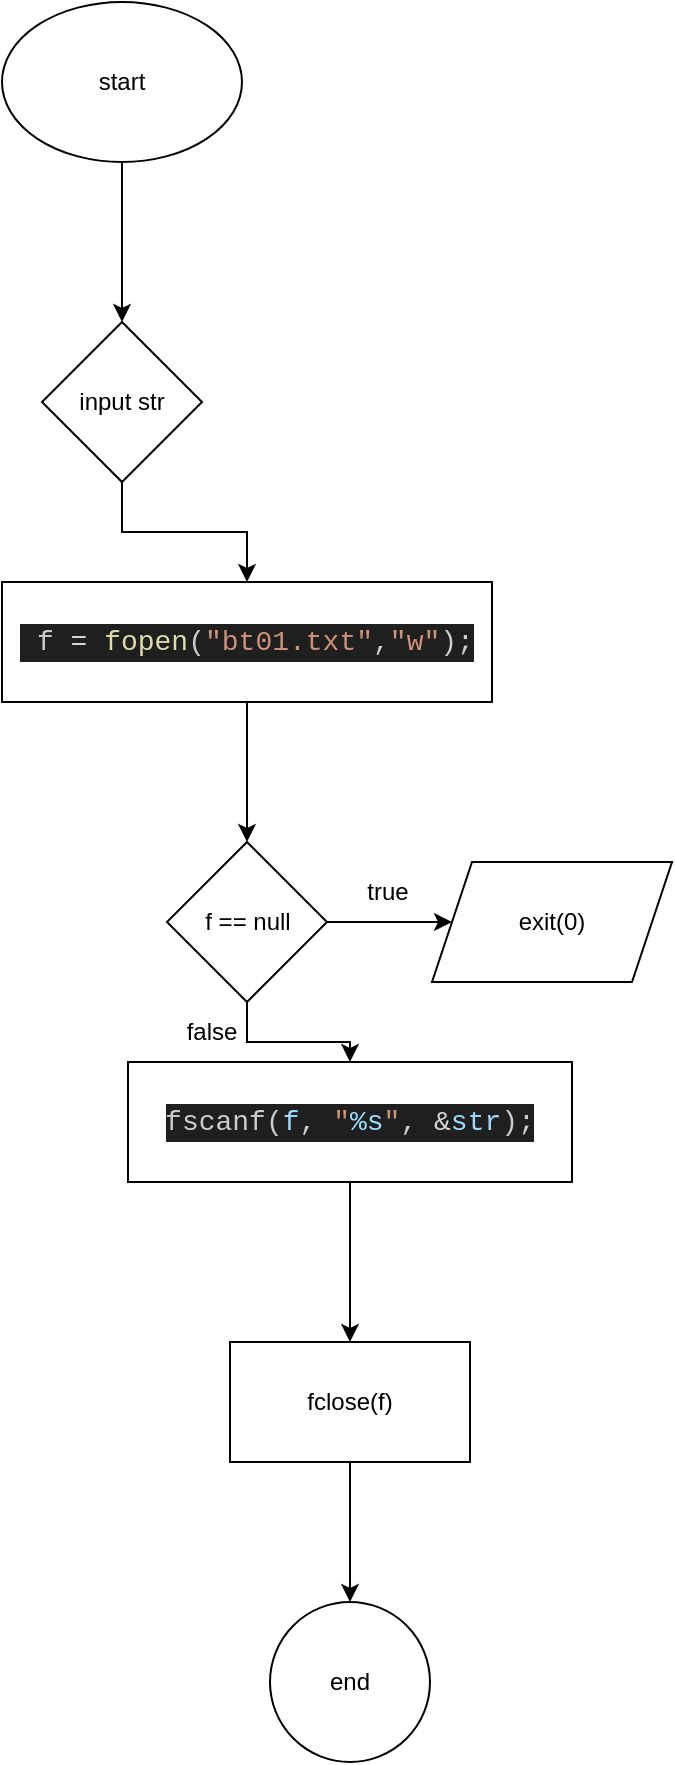 <mxfile version="22.0.3" type="device">
  <diagram name="Page-1" id="dQq_sxYRf2Paqsmh5ATd">
    <mxGraphModel dx="1036" dy="606" grid="1" gridSize="10" guides="1" tooltips="1" connect="1" arrows="1" fold="1" page="1" pageScale="1" pageWidth="850" pageHeight="1100" math="0" shadow="0">
      <root>
        <mxCell id="0" />
        <mxCell id="1" parent="0" />
        <mxCell id="t8uLsHS5nV-Fre8a65G6-3" value="" style="edgeStyle=orthogonalEdgeStyle;rounded=0;orthogonalLoop=1;jettySize=auto;html=1;" edge="1" parent="1" source="t8uLsHS5nV-Fre8a65G6-1" target="t8uLsHS5nV-Fre8a65G6-2">
          <mxGeometry relative="1" as="geometry" />
        </mxCell>
        <mxCell id="t8uLsHS5nV-Fre8a65G6-1" value="start" style="ellipse;whiteSpace=wrap;html=1;" vertex="1" parent="1">
          <mxGeometry x="365" y="20" width="120" height="80" as="geometry" />
        </mxCell>
        <mxCell id="t8uLsHS5nV-Fre8a65G6-5" value="" style="edgeStyle=orthogonalEdgeStyle;rounded=0;orthogonalLoop=1;jettySize=auto;html=1;" edge="1" parent="1" source="t8uLsHS5nV-Fre8a65G6-2" target="t8uLsHS5nV-Fre8a65G6-4">
          <mxGeometry relative="1" as="geometry" />
        </mxCell>
        <mxCell id="t8uLsHS5nV-Fre8a65G6-2" value="input str" style="rhombus;whiteSpace=wrap;html=1;" vertex="1" parent="1">
          <mxGeometry x="385" y="180" width="80" height="80" as="geometry" />
        </mxCell>
        <mxCell id="t8uLsHS5nV-Fre8a65G6-7" value="" style="edgeStyle=orthogonalEdgeStyle;rounded=0;orthogonalLoop=1;jettySize=auto;html=1;" edge="1" parent="1" source="t8uLsHS5nV-Fre8a65G6-4" target="t8uLsHS5nV-Fre8a65G6-6">
          <mxGeometry relative="1" as="geometry" />
        </mxCell>
        <mxCell id="t8uLsHS5nV-Fre8a65G6-4" value="&lt;div style=&quot;color: rgb(204, 204, 204); background-color: rgb(31, 31, 31); font-family: Consolas, &amp;quot;Courier New&amp;quot;, monospace; font-size: 14px; line-height: 19px;&quot;&gt;&amp;nbsp;f &lt;span style=&quot;color: #d4d4d4;&quot;&gt;=&lt;/span&gt; &lt;span style=&quot;color: #dcdcaa;&quot;&gt;fopen&lt;/span&gt;(&lt;span style=&quot;color: #ce9178;&quot;&gt;&quot;bt01.txt&quot;&lt;/span&gt;,&lt;span style=&quot;color: #ce9178;&quot;&gt;&quot;w&quot;&lt;/span&gt;);&lt;/div&gt;" style="rounded=0;whiteSpace=wrap;html=1;" vertex="1" parent="1">
          <mxGeometry x="365" y="310" width="245" height="60" as="geometry" />
        </mxCell>
        <mxCell id="t8uLsHS5nV-Fre8a65G6-10" value="" style="edgeStyle=orthogonalEdgeStyle;rounded=0;orthogonalLoop=1;jettySize=auto;html=1;" edge="1" parent="1" source="t8uLsHS5nV-Fre8a65G6-6" target="t8uLsHS5nV-Fre8a65G6-8">
          <mxGeometry relative="1" as="geometry" />
        </mxCell>
        <mxCell id="t8uLsHS5nV-Fre8a65G6-13" value="" style="edgeStyle=orthogonalEdgeStyle;rounded=0;orthogonalLoop=1;jettySize=auto;html=1;" edge="1" parent="1" source="t8uLsHS5nV-Fre8a65G6-6" target="t8uLsHS5nV-Fre8a65G6-12">
          <mxGeometry relative="1" as="geometry" />
        </mxCell>
        <mxCell id="t8uLsHS5nV-Fre8a65G6-6" value="f == null" style="rhombus;whiteSpace=wrap;html=1;rounded=0;" vertex="1" parent="1">
          <mxGeometry x="447.5" y="440" width="80" height="80" as="geometry" />
        </mxCell>
        <mxCell id="t8uLsHS5nV-Fre8a65G6-8" value="exit(0)" style="shape=parallelogram;perimeter=parallelogramPerimeter;whiteSpace=wrap;html=1;fixedSize=1;" vertex="1" parent="1">
          <mxGeometry x="580" y="450" width="120" height="60" as="geometry" />
        </mxCell>
        <mxCell id="t8uLsHS5nV-Fre8a65G6-17" value="" style="edgeStyle=orthogonalEdgeStyle;rounded=0;orthogonalLoop=1;jettySize=auto;html=1;" edge="1" parent="1" source="t8uLsHS5nV-Fre8a65G6-12" target="t8uLsHS5nV-Fre8a65G6-16">
          <mxGeometry relative="1" as="geometry" />
        </mxCell>
        <mxCell id="t8uLsHS5nV-Fre8a65G6-12" value="&lt;div style=&quot;color: rgb(204, 204, 204); background-color: rgb(31, 31, 31); font-family: Consolas, &amp;quot;Courier New&amp;quot;, monospace; font-size: 14px; line-height: 19px;&quot;&gt;&lt;div style=&quot;line-height: 19px;&quot;&gt;fscanf(&lt;span style=&quot;color: #9cdcfe;&quot;&gt;f&lt;/span&gt;, &lt;span style=&quot;color: #ce9178;&quot;&gt;&quot;&lt;/span&gt;&lt;span style=&quot;color: #9cdcfe;&quot;&gt;%s&lt;/span&gt;&lt;span style=&quot;color: #ce9178;&quot;&gt;&quot;&lt;/span&gt;, &lt;span style=&quot;color: #d4d4d4;&quot;&gt;&amp;amp;&lt;/span&gt;&lt;span style=&quot;color: #9cdcfe;&quot;&gt;str&lt;/span&gt;);&lt;/div&gt;&lt;/div&gt;" style="rounded=0;whiteSpace=wrap;html=1;" vertex="1" parent="1">
          <mxGeometry x="428" y="550" width="222" height="60" as="geometry" />
        </mxCell>
        <mxCell id="t8uLsHS5nV-Fre8a65G6-14" value="true" style="text;html=1;strokeColor=none;fillColor=none;align=center;verticalAlign=middle;whiteSpace=wrap;rounded=0;" vertex="1" parent="1">
          <mxGeometry x="528" y="450" width="60" height="30" as="geometry" />
        </mxCell>
        <mxCell id="t8uLsHS5nV-Fre8a65G6-15" value="false" style="text;html=1;strokeColor=none;fillColor=none;align=center;verticalAlign=middle;whiteSpace=wrap;rounded=0;" vertex="1" parent="1">
          <mxGeometry x="440" y="520" width="60" height="30" as="geometry" />
        </mxCell>
        <mxCell id="t8uLsHS5nV-Fre8a65G6-19" value="" style="edgeStyle=orthogonalEdgeStyle;rounded=0;orthogonalLoop=1;jettySize=auto;html=1;" edge="1" parent="1" source="t8uLsHS5nV-Fre8a65G6-16" target="t8uLsHS5nV-Fre8a65G6-18">
          <mxGeometry relative="1" as="geometry" />
        </mxCell>
        <mxCell id="t8uLsHS5nV-Fre8a65G6-16" value="fclose(f)" style="whiteSpace=wrap;html=1;rounded=0;" vertex="1" parent="1">
          <mxGeometry x="479" y="690" width="120" height="60" as="geometry" />
        </mxCell>
        <mxCell id="t8uLsHS5nV-Fre8a65G6-18" value="end" style="ellipse;whiteSpace=wrap;html=1;rounded=0;" vertex="1" parent="1">
          <mxGeometry x="499" y="820" width="80" height="80" as="geometry" />
        </mxCell>
      </root>
    </mxGraphModel>
  </diagram>
</mxfile>
